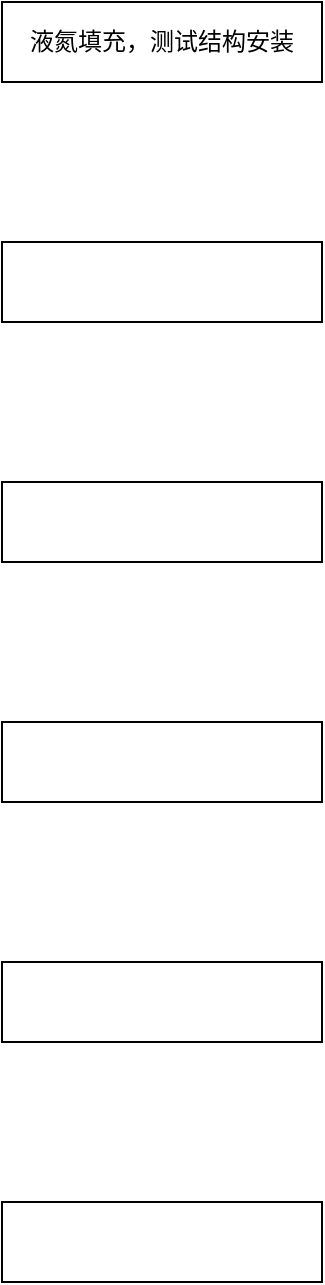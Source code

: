 <mxfile version="28.2.7">
  <diagram name="Page-1" id="x2D_aI2xJPsc6fc1xaHS">
    <mxGraphModel dx="2350" dy="1282" grid="1" gridSize="10" guides="1" tooltips="1" connect="1" arrows="1" fold="1" page="1" pageScale="1" pageWidth="850" pageHeight="1100" math="0" shadow="0">
      <root>
        <mxCell id="0" />
        <mxCell id="1" parent="0" />
        <mxCell id="oBQ2v7aMEA5JQ9JHbkFP-1" value="液氮填充，测试结构安装" style="rounded=0;whiteSpace=wrap;html=1;" vertex="1" parent="1">
          <mxGeometry x="120" y="200" width="160" height="40" as="geometry" />
        </mxCell>
        <mxCell id="oBQ2v7aMEA5JQ9JHbkFP-2" value="" style="rounded=0;whiteSpace=wrap;html=1;" vertex="1" parent="1">
          <mxGeometry x="120" y="320" width="160" height="40" as="geometry" />
        </mxCell>
        <mxCell id="oBQ2v7aMEA5JQ9JHbkFP-3" value="" style="rounded=0;whiteSpace=wrap;html=1;" vertex="1" parent="1">
          <mxGeometry x="120" y="440" width="160" height="40" as="geometry" />
        </mxCell>
        <mxCell id="oBQ2v7aMEA5JQ9JHbkFP-4" value="" style="rounded=0;whiteSpace=wrap;html=1;" vertex="1" parent="1">
          <mxGeometry x="120" y="560" width="160" height="40" as="geometry" />
        </mxCell>
        <mxCell id="oBQ2v7aMEA5JQ9JHbkFP-5" value="" style="rounded=0;whiteSpace=wrap;html=1;" vertex="1" parent="1">
          <mxGeometry x="120" y="680" width="160" height="40" as="geometry" />
        </mxCell>
        <mxCell id="oBQ2v7aMEA5JQ9JHbkFP-6" value="" style="rounded=0;whiteSpace=wrap;html=1;" vertex="1" parent="1">
          <mxGeometry x="120" y="800" width="160" height="40" as="geometry" />
        </mxCell>
      </root>
    </mxGraphModel>
  </diagram>
</mxfile>
